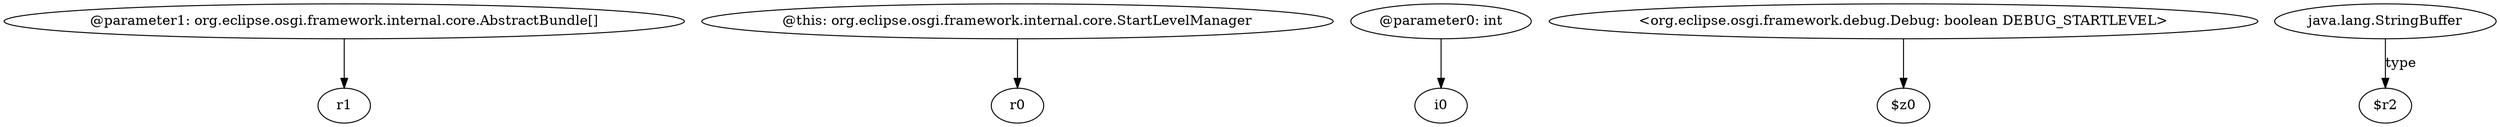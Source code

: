 digraph g {
0[label="@parameter1: org.eclipse.osgi.framework.internal.core.AbstractBundle[]"]
1[label="r1"]
0->1[label=""]
2[label="@this: org.eclipse.osgi.framework.internal.core.StartLevelManager"]
3[label="r0"]
2->3[label=""]
4[label="@parameter0: int"]
5[label="i0"]
4->5[label=""]
6[label="<org.eclipse.osgi.framework.debug.Debug: boolean DEBUG_STARTLEVEL>"]
7[label="$z0"]
6->7[label=""]
8[label="java.lang.StringBuffer"]
9[label="$r2"]
8->9[label="type"]
}